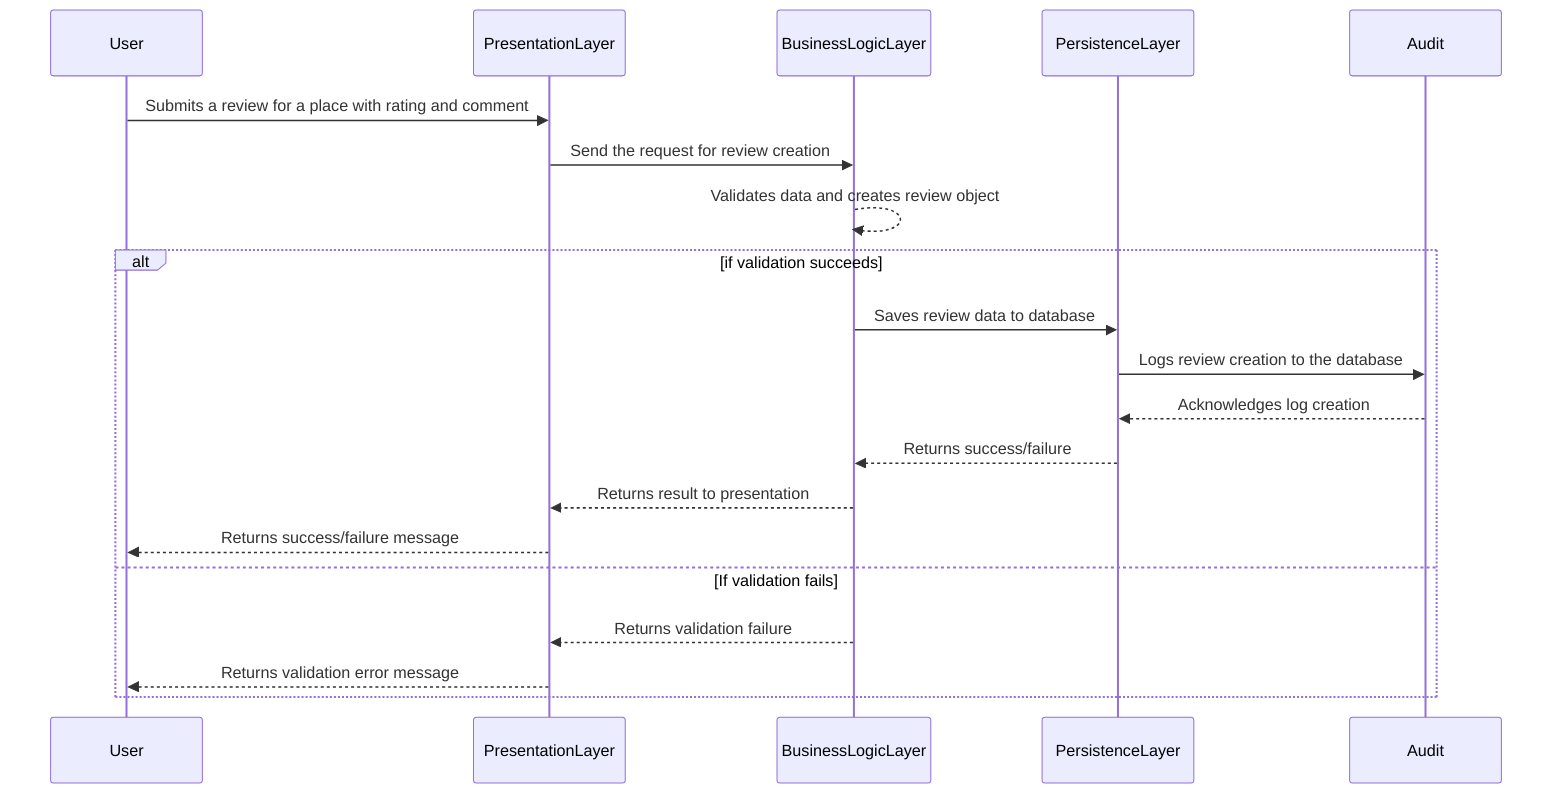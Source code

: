 sequenceDiagram
  participant User
  participant PresentationLayer
  participant BusinessLogicLayer
  participant PersistenceLayer
  participant Audit

  User->>PresentationLayer: Submits a review for a place with rating and comment
  PresentationLayer->>BusinessLogicLayer: Send the request for review creation
  BusinessLogicLayer-->>BusinessLogicLayer: Validates data and creates review object
   alt if validation succeeds
    BusinessLogicLayer->>PersistenceLayer: Saves review data to database
    PersistenceLayer->>Audit: Logs review creation to the database
    Audit-->>PersistenceLayer: Acknowledges log creation
    PersistenceLayer-->>BusinessLogicLayer: Returns success/failure
    BusinessLogicLayer-->>PresentationLayer: Returns result to presentation
    PresentationLayer-->>User: Returns success/failure message
    else If validation fails
    BusinessLogicLayer-->>PresentationLayer: Returns validation failure
    PresentationLayer-->>User: Returns validation error message
  end